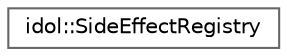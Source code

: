digraph "Graphical Class Hierarchy"
{
 // LATEX_PDF_SIZE
  bgcolor="transparent";
  edge [fontname=Helvetica,fontsize=10,labelfontname=Helvetica,labelfontsize=10];
  node [fontname=Helvetica,fontsize=10,shape=box,height=0.2,width=0.4];
  rankdir="LR";
  Node0 [id="Node000000",label="idol::SideEffectRegistry",height=0.2,width=0.4,color="grey40", fillcolor="white", style="filled",URL="$structidol_1_1SideEffectRegistry.html",tooltip=" "];
}
